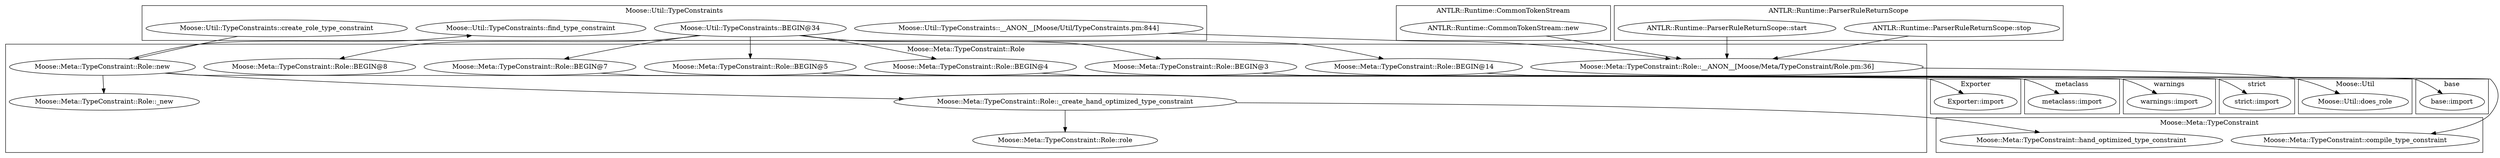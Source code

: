 digraph {
graph [overlap=false]
subgraph cluster_warnings {
	label="warnings";
	"warnings::import";
}
subgraph cluster_base {
	label="base";
	"base::import";
}
subgraph cluster_Moose_Util {
	label="Moose::Util";
	"Moose::Util::does_role";
}
subgraph cluster_strict {
	label="strict";
	"strict::import";
}
subgraph cluster_Moose_Util_TypeConstraints {
	label="Moose::Util::TypeConstraints";
	"Moose::Util::TypeConstraints::BEGIN@34";
	"Moose::Util::TypeConstraints::find_type_constraint";
	"Moose::Util::TypeConstraints::create_role_type_constraint";
	"Moose::Util::TypeConstraints::__ANON__[Moose/Util/TypeConstraints.pm:844]";
}
subgraph cluster_Moose_Meta_TypeConstraint_Role {
	label="Moose::Meta::TypeConstraint::Role";
	"Moose::Meta::TypeConstraint::Role::BEGIN@7";
	"Moose::Meta::TypeConstraint::Role::BEGIN@5";
	"Moose::Meta::TypeConstraint::Role::BEGIN@8";
	"Moose::Meta::TypeConstraint::Role::_new";
	"Moose::Meta::TypeConstraint::Role::BEGIN@4";
	"Moose::Meta::TypeConstraint::Role::BEGIN@3";
	"Moose::Meta::TypeConstraint::Role::__ANON__[Moose/Meta/TypeConstraint/Role.pm:36]";
	"Moose::Meta::TypeConstraint::Role::BEGIN@14";
	"Moose::Meta::TypeConstraint::Role::_create_hand_optimized_type_constraint";
	"Moose::Meta::TypeConstraint::Role::role";
	"Moose::Meta::TypeConstraint::Role::new";
}
subgraph cluster_Exporter {
	label="Exporter";
	"Exporter::import";
}
subgraph cluster_metaclass {
	label="metaclass";
	"metaclass::import";
}
subgraph cluster_ANTLR_Runtime_CommonTokenStream {
	label="ANTLR::Runtime::CommonTokenStream";
	"ANTLR::Runtime::CommonTokenStream::new";
}
subgraph cluster_ANTLR_Runtime_ParserRuleReturnScope {
	label="ANTLR::Runtime::ParserRuleReturnScope";
	"ANTLR::Runtime::ParserRuleReturnScope::stop";
	"ANTLR::Runtime::ParserRuleReturnScope::start";
}
subgraph cluster_Moose_Meta_TypeConstraint {
	label="Moose::Meta::TypeConstraint";
	"Moose::Meta::TypeConstraint::compile_type_constraint";
	"Moose::Meta::TypeConstraint::hand_optimized_type_constraint";
}
"Moose::Meta::TypeConstraint::Role::BEGIN@7" -> "Exporter::import";
"Moose::Meta::TypeConstraint::Role::new" -> "Moose::Util::TypeConstraints::find_type_constraint";
"Moose::Util::TypeConstraints::BEGIN@34" -> "Moose::Meta::TypeConstraint::Role::BEGIN@14";
"Moose::Meta::TypeConstraint::Role::BEGIN@5" -> "metaclass::import";
"Moose::Meta::TypeConstraint::Role::_create_hand_optimized_type_constraint" -> "Moose::Meta::TypeConstraint::Role::role";
"ANTLR::Runtime::ParserRuleReturnScope::stop" -> "Moose::Meta::TypeConstraint::Role::__ANON__[Moose/Meta/TypeConstraint/Role.pm:36]";
"ANTLR::Runtime::ParserRuleReturnScope::start" -> "Moose::Meta::TypeConstraint::Role::__ANON__[Moose/Meta/TypeConstraint/Role.pm:36]";
"ANTLR::Runtime::CommonTokenStream::new" -> "Moose::Meta::TypeConstraint::Role::__ANON__[Moose/Meta/TypeConstraint/Role.pm:36]";
"Moose::Util::TypeConstraints::__ANON__[Moose/Util/TypeConstraints.pm:844]" -> "Moose::Meta::TypeConstraint::Role::__ANON__[Moose/Meta/TypeConstraint/Role.pm:36]";
"Moose::Meta::TypeConstraint::Role::_create_hand_optimized_type_constraint" -> "Moose::Meta::TypeConstraint::hand_optimized_type_constraint";
"Moose::Meta::TypeConstraint::Role::BEGIN@14" -> "base::import";
"Moose::Meta::TypeConstraint::Role::BEGIN@4" -> "warnings::import";
"Moose::Meta::TypeConstraint::Role::new" -> "Moose::Meta::TypeConstraint::Role::_new";
"Moose::Util::TypeConstraints::BEGIN@34" -> "Moose::Meta::TypeConstraint::Role::BEGIN@3";
"Moose::Util::TypeConstraints::BEGIN@34" -> "Moose::Meta::TypeConstraint::Role::BEGIN@7";
"Moose::Meta::TypeConstraint::Role::BEGIN@3" -> "strict::import";
"Moose::Meta::TypeConstraint::Role::new" -> "Moose::Meta::TypeConstraint::compile_type_constraint";
"Moose::Util::TypeConstraints::BEGIN@34" -> "Moose::Meta::TypeConstraint::Role::BEGIN@4";
"Moose::Meta::TypeConstraint::Role::new" -> "Moose::Meta::TypeConstraint::Role::_create_hand_optimized_type_constraint";
"Moose::Util::TypeConstraints::create_role_type_constraint" -> "Moose::Meta::TypeConstraint::Role::new";
"Moose::Meta::TypeConstraint::Role::__ANON__[Moose/Meta/TypeConstraint/Role.pm:36]" -> "Moose::Util::does_role";
"Moose::Util::TypeConstraints::BEGIN@34" -> "Moose::Meta::TypeConstraint::Role::BEGIN@8";
"Moose::Util::TypeConstraints::BEGIN@34" -> "Moose::Meta::TypeConstraint::Role::BEGIN@5";
}
